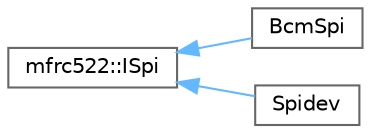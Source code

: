 digraph "Graphical Class Hierarchy"
{
 // LATEX_PDF_SIZE
  bgcolor="transparent";
  edge [fontname=Helvetica,fontsize=10,labelfontname=Helvetica,labelfontsize=10];
  node [fontname=Helvetica,fontsize=10,shape=box,height=0.2,width=0.4];
  rankdir="LR";
  Node0 [label="mfrc522::ISpi",height=0.2,width=0.4,color="grey40", fillcolor="white", style="filled",URL="$structmfrc522_1_1_i_spi.html",tooltip=" "];
  Node0 -> Node1 [dir="back",color="steelblue1",style="solid"];
  Node1 [label="BcmSpi",height=0.2,width=0.4,color="grey40", fillcolor="white", style="filled",URL="$class_bcm_spi.html",tooltip=" "];
  Node0 -> Node2 [dir="back",color="steelblue1",style="solid"];
  Node2 [label="Spidev",height=0.2,width=0.4,color="grey40", fillcolor="white", style="filled",URL="$class_spidev.html",tooltip=" "];
}
